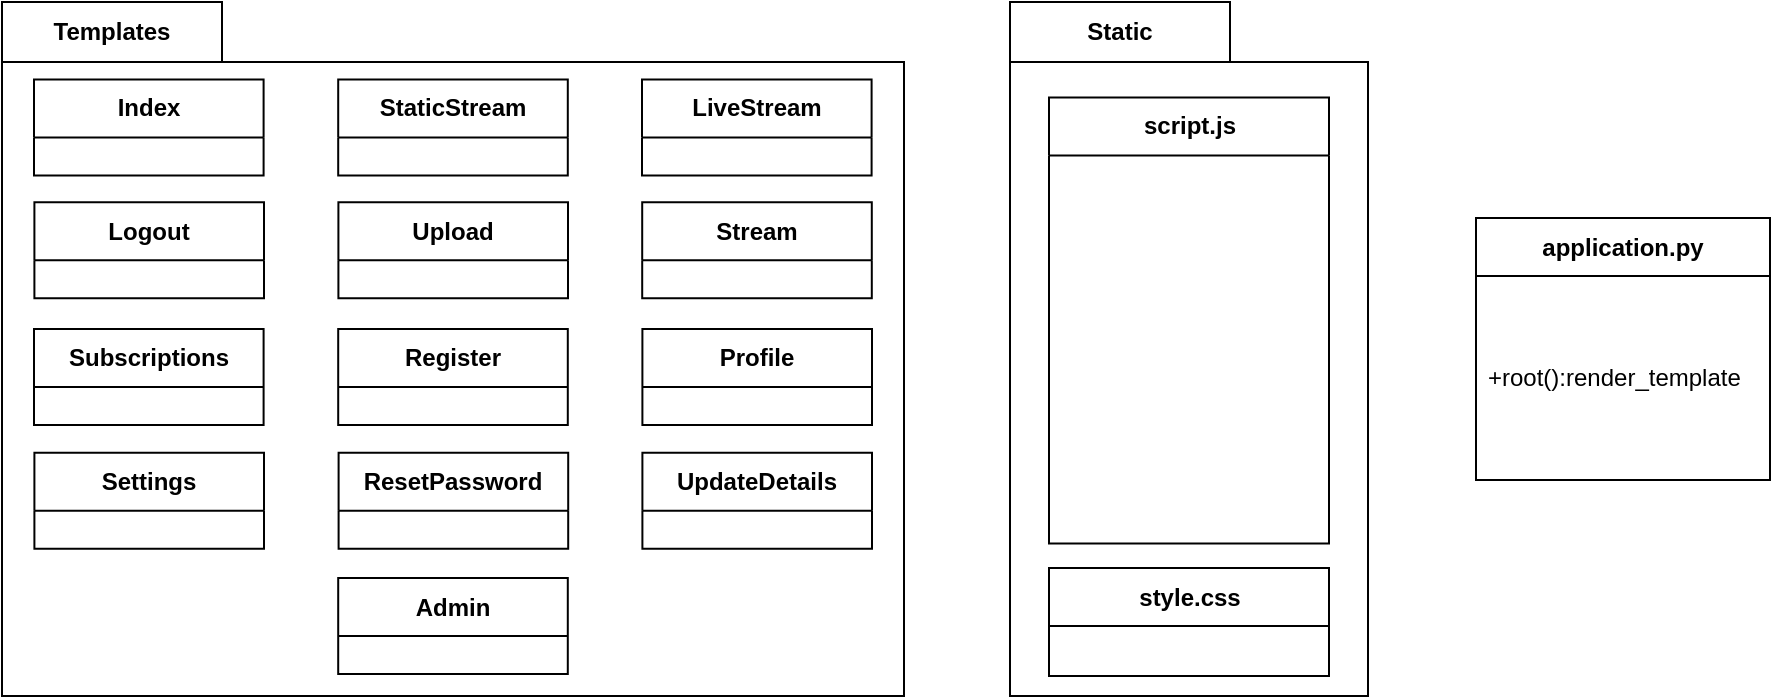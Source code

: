 <mxfile version="24.7.14">
  <diagram name="Page-1" id="DERIRQ6HwPs8k5mACWTO">
    <mxGraphModel dx="1293" dy="1402" grid="0" gridSize="10" guides="1" tooltips="1" connect="1" arrows="1" fold="1" page="0" pageScale="1" pageWidth="850" pageHeight="1100" math="0" shadow="0">
      <root>
        <mxCell id="0" />
        <mxCell id="1" parent="0" />
        <mxCell id="czp1n6SBM71Q5TVRjh1F-4" value="Templates" style="shape=folder;fontStyle=1;tabWidth=110;tabHeight=30;tabPosition=left;html=1;boundedLbl=1;labelInHeader=1;container=1;collapsible=0;whiteSpace=wrap;" vertex="1" parent="1">
          <mxGeometry x="-226" y="-58" width="451" height="347" as="geometry" />
        </mxCell>
        <mxCell id="czp1n6SBM71Q5TVRjh1F-5" value="" style="html=1;strokeColor=none;resizeWidth=1;resizeHeight=1;fillColor=none;part=1;connectable=0;allowArrows=0;deletable=0;whiteSpace=wrap;" vertex="1" parent="czp1n6SBM71Q5TVRjh1F-4">
          <mxGeometry width="451" height="242.9" relative="1" as="geometry">
            <mxPoint y="30" as="offset" />
          </mxGeometry>
        </mxCell>
        <mxCell id="czp1n6SBM71Q5TVRjh1F-1" value="Index" style="swimlane;fontStyle=1;align=center;verticalAlign=middle;childLayout=stackLayout;horizontal=1;startSize=29;horizontalStack=0;resizeParent=1;resizeParentMax=0;resizeLast=0;collapsible=0;marginBottom=0;html=1;whiteSpace=wrap;" vertex="1" parent="czp1n6SBM71Q5TVRjh1F-4">
          <mxGeometry x="16" y="38.7" width="114.8" height="48.046" as="geometry" />
        </mxCell>
        <mxCell id="czp1n6SBM71Q5TVRjh1F-6" value="&lt;div&gt;StaticStream&lt;/div&gt;" style="swimlane;fontStyle=1;align=center;verticalAlign=middle;childLayout=stackLayout;horizontal=1;startSize=29;horizontalStack=0;resizeParent=1;resizeParentMax=0;resizeLast=0;collapsible=0;marginBottom=0;html=1;whiteSpace=wrap;" vertex="1" parent="czp1n6SBM71Q5TVRjh1F-4">
          <mxGeometry x="168.1" y="38.7" width="114.8" height="48.046" as="geometry" />
        </mxCell>
        <mxCell id="czp1n6SBM71Q5TVRjh1F-7" value="LiveStream" style="swimlane;fontStyle=1;align=center;verticalAlign=middle;childLayout=stackLayout;horizontal=1;startSize=29;horizontalStack=0;resizeParent=1;resizeParentMax=0;resizeLast=0;collapsible=0;marginBottom=0;html=1;whiteSpace=wrap;" vertex="1" parent="czp1n6SBM71Q5TVRjh1F-4">
          <mxGeometry x="320" y="38.7" width="114.8" height="48.046" as="geometry" />
        </mxCell>
        <mxCell id="czp1n6SBM71Q5TVRjh1F-10" value="Upload" style="swimlane;fontStyle=1;align=center;verticalAlign=middle;childLayout=stackLayout;horizontal=1;startSize=29;horizontalStack=0;resizeParent=1;resizeParentMax=0;resizeLast=0;collapsible=0;marginBottom=0;html=1;whiteSpace=wrap;" vertex="1" parent="czp1n6SBM71Q5TVRjh1F-4">
          <mxGeometry x="168.2" y="100.1" width="114.8" height="48.046" as="geometry" />
        </mxCell>
        <mxCell id="czp1n6SBM71Q5TVRjh1F-11" value="Stream" style="swimlane;fontStyle=1;align=center;verticalAlign=middle;childLayout=stackLayout;horizontal=1;startSize=29;horizontalStack=0;resizeParent=1;resizeParentMax=0;resizeLast=0;collapsible=0;marginBottom=0;html=1;whiteSpace=wrap;" vertex="1" parent="czp1n6SBM71Q5TVRjh1F-4">
          <mxGeometry x="320.1" y="100.1" width="114.8" height="48.046" as="geometry" />
        </mxCell>
        <mxCell id="czp1n6SBM71Q5TVRjh1F-12" value="Subscriptions" style="swimlane;fontStyle=1;align=center;verticalAlign=middle;childLayout=stackLayout;horizontal=1;startSize=29;horizontalStack=0;resizeParent=1;resizeParentMax=0;resizeLast=0;collapsible=0;marginBottom=0;html=1;whiteSpace=wrap;" vertex="1" parent="czp1n6SBM71Q5TVRjh1F-4">
          <mxGeometry x="16" y="163.5" width="114.8" height="48.046" as="geometry" />
        </mxCell>
        <mxCell id="czp1n6SBM71Q5TVRjh1F-13" value="Register" style="swimlane;fontStyle=1;align=center;verticalAlign=middle;childLayout=stackLayout;horizontal=1;startSize=29;horizontalStack=0;resizeParent=1;resizeParentMax=0;resizeLast=0;collapsible=0;marginBottom=0;html=1;whiteSpace=wrap;" vertex="1" parent="czp1n6SBM71Q5TVRjh1F-4">
          <mxGeometry x="168.1" y="163.5" width="114.8" height="48.046" as="geometry" />
        </mxCell>
        <mxCell id="czp1n6SBM71Q5TVRjh1F-14" value="Logout" style="swimlane;fontStyle=1;align=center;verticalAlign=middle;childLayout=stackLayout;horizontal=1;startSize=29;horizontalStack=0;resizeParent=1;resizeParentMax=0;resizeLast=0;collapsible=0;marginBottom=0;html=1;whiteSpace=wrap;" vertex="1" parent="czp1n6SBM71Q5TVRjh1F-4">
          <mxGeometry x="16.2" y="100.1" width="114.8" height="48.046" as="geometry" />
        </mxCell>
        <mxCell id="czp1n6SBM71Q5TVRjh1F-15" value="Settings" style="swimlane;fontStyle=1;align=center;verticalAlign=middle;childLayout=stackLayout;horizontal=1;startSize=29;horizontalStack=0;resizeParent=1;resizeParentMax=0;resizeLast=0;collapsible=0;marginBottom=0;html=1;whiteSpace=wrap;" vertex="1" parent="czp1n6SBM71Q5TVRjh1F-4">
          <mxGeometry x="16.2" y="225.341" width="114.8" height="48.046" as="geometry" />
        </mxCell>
        <mxCell id="czp1n6SBM71Q5TVRjh1F-16" value="ResetPassword" style="swimlane;fontStyle=1;align=center;verticalAlign=middle;childLayout=stackLayout;horizontal=1;startSize=29;horizontalStack=0;resizeParent=1;resizeParentMax=0;resizeLast=0;collapsible=0;marginBottom=0;html=1;whiteSpace=wrap;" vertex="1" parent="czp1n6SBM71Q5TVRjh1F-4">
          <mxGeometry x="168.3" y="225.341" width="114.8" height="48.046" as="geometry" />
        </mxCell>
        <mxCell id="czp1n6SBM71Q5TVRjh1F-17" value="UpdateDetails" style="swimlane;fontStyle=1;align=center;verticalAlign=middle;childLayout=stackLayout;horizontal=1;startSize=29;horizontalStack=0;resizeParent=1;resizeParentMax=0;resizeLast=0;collapsible=0;marginBottom=0;html=1;whiteSpace=wrap;" vertex="1" parent="czp1n6SBM71Q5TVRjh1F-4">
          <mxGeometry x="320.2" y="225.341" width="114.8" height="48.046" as="geometry" />
        </mxCell>
        <mxCell id="czp1n6SBM71Q5TVRjh1F-9" value="Profile" style="swimlane;fontStyle=1;align=center;verticalAlign=middle;childLayout=stackLayout;horizontal=1;startSize=29;horizontalStack=0;resizeParent=1;resizeParentMax=0;resizeLast=0;collapsible=0;marginBottom=0;html=1;whiteSpace=wrap;" vertex="1" parent="czp1n6SBM71Q5TVRjh1F-4">
          <mxGeometry x="320.2" y="163.5" width="114.8" height="48.046" as="geometry" />
        </mxCell>
        <mxCell id="czp1n6SBM71Q5TVRjh1F-18" value="Admin" style="swimlane;fontStyle=1;align=center;verticalAlign=middle;childLayout=stackLayout;horizontal=1;startSize=29;horizontalStack=0;resizeParent=1;resizeParentMax=0;resizeLast=0;collapsible=0;marginBottom=0;html=1;whiteSpace=wrap;" vertex="1" parent="czp1n6SBM71Q5TVRjh1F-4">
          <mxGeometry x="168.1" y="288.001" width="114.8" height="48.046" as="geometry" />
        </mxCell>
        <mxCell id="czp1n6SBM71Q5TVRjh1F-33" value="&lt;div&gt;application.py&lt;/div&gt;" style="swimlane;fontStyle=1;align=center;verticalAlign=middle;childLayout=stackLayout;horizontal=1;startSize=29;horizontalStack=0;resizeParent=1;resizeParentMax=0;resizeLast=0;collapsible=0;marginBottom=0;html=1;whiteSpace=wrap;" vertex="1" parent="1">
          <mxGeometry x="511" y="50" width="147" height="131" as="geometry" />
        </mxCell>
        <mxCell id="czp1n6SBM71Q5TVRjh1F-35" value="+root():render_template" style="text;html=1;strokeColor=none;fillColor=none;align=left;verticalAlign=middle;spacingLeft=4;spacingRight=4;overflow=hidden;rotatable=0;points=[[0,0.5],[1,0.5]];portConstraint=eastwest;whiteSpace=wrap;" vertex="1" parent="czp1n6SBM71Q5TVRjh1F-33">
          <mxGeometry y="29" width="147" height="102" as="geometry" />
        </mxCell>
        <mxCell id="czp1n6SBM71Q5TVRjh1F-36" value="Static" style="shape=folder;fontStyle=1;tabWidth=110;tabHeight=30;tabPosition=left;html=1;boundedLbl=1;labelInHeader=1;container=1;collapsible=0;whiteSpace=wrap;" vertex="1" parent="1">
          <mxGeometry x="278" y="-58" width="179" height="347" as="geometry" />
        </mxCell>
        <mxCell id="czp1n6SBM71Q5TVRjh1F-37" value="" style="html=1;strokeColor=none;resizeWidth=1;resizeHeight=1;fillColor=none;part=1;connectable=0;allowArrows=0;deletable=0;whiteSpace=wrap;" vertex="1" parent="czp1n6SBM71Q5TVRjh1F-36">
          <mxGeometry width="179.0" height="242.9" relative="1" as="geometry">
            <mxPoint y="30" as="offset" />
          </mxGeometry>
        </mxCell>
        <mxCell id="czp1n6SBM71Q5TVRjh1F-44" value="script.js" style="swimlane;fontStyle=1;align=center;verticalAlign=middle;childLayout=stackLayout;horizontal=1;startSize=29;horizontalStack=0;resizeParent=1;resizeParentMax=0;resizeLast=0;collapsible=0;marginBottom=0;html=1;whiteSpace=wrap;" vertex="1" parent="czp1n6SBM71Q5TVRjh1F-36">
          <mxGeometry x="19.5" y="47.742" width="140" height="223" as="geometry" />
        </mxCell>
        <mxCell id="czp1n6SBM71Q5TVRjh1F-40" value="style.css" style="swimlane;fontStyle=1;align=center;verticalAlign=middle;childLayout=stackLayout;horizontal=1;startSize=29;horizontalStack=0;resizeParent=1;resizeParentMax=0;resizeLast=0;collapsible=0;marginBottom=0;html=1;whiteSpace=wrap;" vertex="1" parent="czp1n6SBM71Q5TVRjh1F-36">
          <mxGeometry x="19.5" y="283" width="140" height="54" as="geometry" />
        </mxCell>
      </root>
    </mxGraphModel>
  </diagram>
</mxfile>
